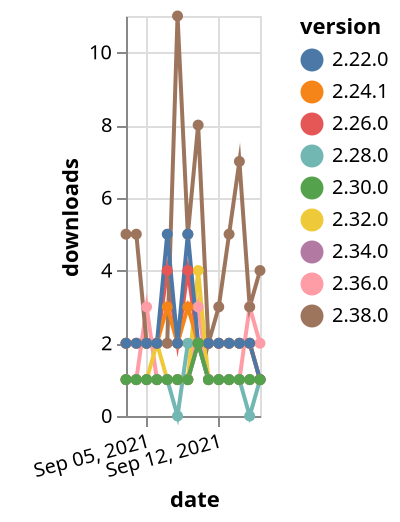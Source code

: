 {"$schema": "https://vega.github.io/schema/vega-lite/v5.json", "description": "A simple bar chart with embedded data.", "data": {"values": [{"date": "2021-09-03", "total": 603, "delta": 1, "version": "2.36.0"}, {"date": "2021-09-04", "total": 604, "delta": 1, "version": "2.36.0"}, {"date": "2021-09-05", "total": 607, "delta": 3, "version": "2.36.0"}, {"date": "2021-09-06", "total": 608, "delta": 1, "version": "2.36.0"}, {"date": "2021-09-07", "total": 609, "delta": 1, "version": "2.36.0"}, {"date": "2021-09-08", "total": 610, "delta": 1, "version": "2.36.0"}, {"date": "2021-09-09", "total": 611, "delta": 1, "version": "2.36.0"}, {"date": "2021-09-10", "total": 614, "delta": 3, "version": "2.36.0"}, {"date": "2021-09-11", "total": 615, "delta": 1, "version": "2.36.0"}, {"date": "2021-09-12", "total": 616, "delta": 1, "version": "2.36.0"}, {"date": "2021-09-13", "total": 617, "delta": 1, "version": "2.36.0"}, {"date": "2021-09-14", "total": 618, "delta": 1, "version": "2.36.0"}, {"date": "2021-09-15", "total": 621, "delta": 3, "version": "2.36.0"}, {"date": "2021-09-16", "total": 623, "delta": 2, "version": "2.36.0"}, {"date": "2021-09-03", "total": 606, "delta": 1, "version": "2.32.0"}, {"date": "2021-09-04", "total": 607, "delta": 1, "version": "2.32.0"}, {"date": "2021-09-05", "total": 608, "delta": 1, "version": "2.32.0"}, {"date": "2021-09-06", "total": 610, "delta": 2, "version": "2.32.0"}, {"date": "2021-09-07", "total": 611, "delta": 1, "version": "2.32.0"}, {"date": "2021-09-08", "total": 612, "delta": 1, "version": "2.32.0"}, {"date": "2021-09-09", "total": 613, "delta": 1, "version": "2.32.0"}, {"date": "2021-09-10", "total": 617, "delta": 4, "version": "2.32.0"}, {"date": "2021-09-11", "total": 618, "delta": 1, "version": "2.32.0"}, {"date": "2021-09-12", "total": 619, "delta": 1, "version": "2.32.0"}, {"date": "2021-09-13", "total": 620, "delta": 1, "version": "2.32.0"}, {"date": "2021-09-14", "total": 621, "delta": 1, "version": "2.32.0"}, {"date": "2021-09-15", "total": 622, "delta": 1, "version": "2.32.0"}, {"date": "2021-09-16", "total": 623, "delta": 1, "version": "2.32.0"}, {"date": "2021-09-03", "total": 665, "delta": 1, "version": "2.28.0"}, {"date": "2021-09-04", "total": 666, "delta": 1, "version": "2.28.0"}, {"date": "2021-09-05", "total": 667, "delta": 1, "version": "2.28.0"}, {"date": "2021-09-06", "total": 668, "delta": 1, "version": "2.28.0"}, {"date": "2021-09-07", "total": 669, "delta": 1, "version": "2.28.0"}, {"date": "2021-09-08", "total": 669, "delta": 0, "version": "2.28.0"}, {"date": "2021-09-09", "total": 671, "delta": 2, "version": "2.28.0"}, {"date": "2021-09-10", "total": 673, "delta": 2, "version": "2.28.0"}, {"date": "2021-09-11", "total": 674, "delta": 1, "version": "2.28.0"}, {"date": "2021-09-12", "total": 675, "delta": 1, "version": "2.28.0"}, {"date": "2021-09-13", "total": 676, "delta": 1, "version": "2.28.0"}, {"date": "2021-09-14", "total": 677, "delta": 1, "version": "2.28.0"}, {"date": "2021-09-15", "total": 677, "delta": 0, "version": "2.28.0"}, {"date": "2021-09-16", "total": 678, "delta": 1, "version": "2.28.0"}, {"date": "2021-09-03", "total": 2625, "delta": 2, "version": "2.26.0"}, {"date": "2021-09-04", "total": 2627, "delta": 2, "version": "2.26.0"}, {"date": "2021-09-05", "total": 2629, "delta": 2, "version": "2.26.0"}, {"date": "2021-09-06", "total": 2631, "delta": 2, "version": "2.26.0"}, {"date": "2021-09-07", "total": 2635, "delta": 4, "version": "2.26.0"}, {"date": "2021-09-08", "total": 2637, "delta": 2, "version": "2.26.0"}, {"date": "2021-09-09", "total": 2641, "delta": 4, "version": "2.26.0"}, {"date": "2021-09-10", "total": 2643, "delta": 2, "version": "2.26.0"}, {"date": "2021-09-11", "total": 2645, "delta": 2, "version": "2.26.0"}, {"date": "2021-09-12", "total": 2647, "delta": 2, "version": "2.26.0"}, {"date": "2021-09-13", "total": 2649, "delta": 2, "version": "2.26.0"}, {"date": "2021-09-14", "total": 2651, "delta": 2, "version": "2.26.0"}, {"date": "2021-09-15", "total": 2653, "delta": 2, "version": "2.26.0"}, {"date": "2021-09-16", "total": 2654, "delta": 1, "version": "2.26.0"}, {"date": "2021-09-03", "total": 199, "delta": 5, "version": "2.38.0"}, {"date": "2021-09-04", "total": 204, "delta": 5, "version": "2.38.0"}, {"date": "2021-09-05", "total": 206, "delta": 2, "version": "2.38.0"}, {"date": "2021-09-06", "total": 208, "delta": 2, "version": "2.38.0"}, {"date": "2021-09-07", "total": 210, "delta": 2, "version": "2.38.0"}, {"date": "2021-09-08", "total": 221, "delta": 11, "version": "2.38.0"}, {"date": "2021-09-09", "total": 226, "delta": 5, "version": "2.38.0"}, {"date": "2021-09-10", "total": 234, "delta": 8, "version": "2.38.0"}, {"date": "2021-09-11", "total": 236, "delta": 2, "version": "2.38.0"}, {"date": "2021-09-12", "total": 239, "delta": 3, "version": "2.38.0"}, {"date": "2021-09-13", "total": 244, "delta": 5, "version": "2.38.0"}, {"date": "2021-09-14", "total": 251, "delta": 7, "version": "2.38.0"}, {"date": "2021-09-15", "total": 254, "delta": 3, "version": "2.38.0"}, {"date": "2021-09-16", "total": 258, "delta": 4, "version": "2.38.0"}, {"date": "2021-09-03", "total": 281, "delta": 1, "version": "2.34.0"}, {"date": "2021-09-04", "total": 282, "delta": 1, "version": "2.34.0"}, {"date": "2021-09-05", "total": 283, "delta": 1, "version": "2.34.0"}, {"date": "2021-09-06", "total": 284, "delta": 1, "version": "2.34.0"}, {"date": "2021-09-07", "total": 285, "delta": 1, "version": "2.34.0"}, {"date": "2021-09-08", "total": 286, "delta": 1, "version": "2.34.0"}, {"date": "2021-09-09", "total": 287, "delta": 1, "version": "2.34.0"}, {"date": "2021-09-10", "total": 289, "delta": 2, "version": "2.34.0"}, {"date": "2021-09-11", "total": 290, "delta": 1, "version": "2.34.0"}, {"date": "2021-09-12", "total": 291, "delta": 1, "version": "2.34.0"}, {"date": "2021-09-13", "total": 292, "delta": 1, "version": "2.34.0"}, {"date": "2021-09-14", "total": 293, "delta": 1, "version": "2.34.0"}, {"date": "2021-09-15", "total": 294, "delta": 1, "version": "2.34.0"}, {"date": "2021-09-16", "total": 295, "delta": 1, "version": "2.34.0"}, {"date": "2021-09-03", "total": 2772, "delta": 2, "version": "2.24.1"}, {"date": "2021-09-04", "total": 2774, "delta": 2, "version": "2.24.1"}, {"date": "2021-09-05", "total": 2776, "delta": 2, "version": "2.24.1"}, {"date": "2021-09-06", "total": 2778, "delta": 2, "version": "2.24.1"}, {"date": "2021-09-07", "total": 2781, "delta": 3, "version": "2.24.1"}, {"date": "2021-09-08", "total": 2783, "delta": 2, "version": "2.24.1"}, {"date": "2021-09-09", "total": 2786, "delta": 3, "version": "2.24.1"}, {"date": "2021-09-10", "total": 2788, "delta": 2, "version": "2.24.1"}, {"date": "2021-09-11", "total": 2790, "delta": 2, "version": "2.24.1"}, {"date": "2021-09-12", "total": 2792, "delta": 2, "version": "2.24.1"}, {"date": "2021-09-13", "total": 2794, "delta": 2, "version": "2.24.1"}, {"date": "2021-09-14", "total": 2796, "delta": 2, "version": "2.24.1"}, {"date": "2021-09-15", "total": 2798, "delta": 2, "version": "2.24.1"}, {"date": "2021-09-16", "total": 2799, "delta": 1, "version": "2.24.1"}, {"date": "2021-09-03", "total": 3634, "delta": 2, "version": "2.22.0"}, {"date": "2021-09-04", "total": 3636, "delta": 2, "version": "2.22.0"}, {"date": "2021-09-05", "total": 3638, "delta": 2, "version": "2.22.0"}, {"date": "2021-09-06", "total": 3640, "delta": 2, "version": "2.22.0"}, {"date": "2021-09-07", "total": 3645, "delta": 5, "version": "2.22.0"}, {"date": "2021-09-08", "total": 3647, "delta": 2, "version": "2.22.0"}, {"date": "2021-09-09", "total": 3652, "delta": 5, "version": "2.22.0"}, {"date": "2021-09-10", "total": 3654, "delta": 2, "version": "2.22.0"}, {"date": "2021-09-11", "total": 3656, "delta": 2, "version": "2.22.0"}, {"date": "2021-09-12", "total": 3658, "delta": 2, "version": "2.22.0"}, {"date": "2021-09-13", "total": 3660, "delta": 2, "version": "2.22.0"}, {"date": "2021-09-14", "total": 3662, "delta": 2, "version": "2.22.0"}, {"date": "2021-09-15", "total": 3664, "delta": 2, "version": "2.22.0"}, {"date": "2021-09-16", "total": 3665, "delta": 1, "version": "2.22.0"}, {"date": "2021-09-03", "total": 318, "delta": 1, "version": "2.30.0"}, {"date": "2021-09-04", "total": 319, "delta": 1, "version": "2.30.0"}, {"date": "2021-09-05", "total": 320, "delta": 1, "version": "2.30.0"}, {"date": "2021-09-06", "total": 321, "delta": 1, "version": "2.30.0"}, {"date": "2021-09-07", "total": 322, "delta": 1, "version": "2.30.0"}, {"date": "2021-09-08", "total": 323, "delta": 1, "version": "2.30.0"}, {"date": "2021-09-09", "total": 324, "delta": 1, "version": "2.30.0"}, {"date": "2021-09-10", "total": 326, "delta": 2, "version": "2.30.0"}, {"date": "2021-09-11", "total": 327, "delta": 1, "version": "2.30.0"}, {"date": "2021-09-12", "total": 328, "delta": 1, "version": "2.30.0"}, {"date": "2021-09-13", "total": 329, "delta": 1, "version": "2.30.0"}, {"date": "2021-09-14", "total": 330, "delta": 1, "version": "2.30.0"}, {"date": "2021-09-15", "total": 331, "delta": 1, "version": "2.30.0"}, {"date": "2021-09-16", "total": 332, "delta": 1, "version": "2.30.0"}]}, "width": "container", "mark": {"type": "line", "point": {"filled": true}}, "encoding": {"x": {"field": "date", "type": "temporal", "timeUnit": "yearmonthdate", "title": "date", "axis": {"labelAngle": -15}}, "y": {"field": "delta", "type": "quantitative", "title": "downloads"}, "color": {"field": "version", "type": "nominal"}, "tooltip": {"field": "delta"}}}